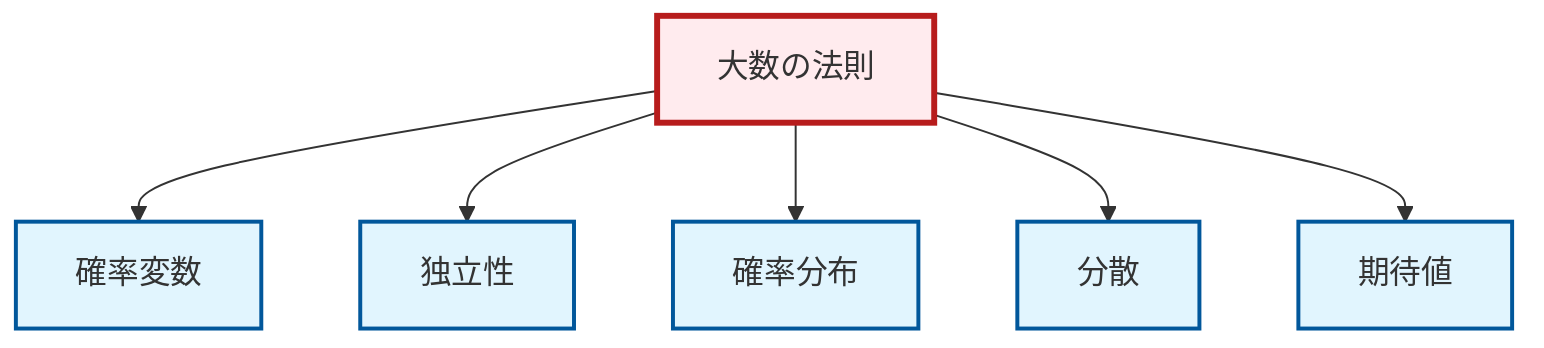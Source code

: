 graph TD
    classDef definition fill:#e1f5fe,stroke:#01579b,stroke-width:2px
    classDef theorem fill:#f3e5f5,stroke:#4a148c,stroke-width:2px
    classDef axiom fill:#fff3e0,stroke:#e65100,stroke-width:2px
    classDef example fill:#e8f5e9,stroke:#1b5e20,stroke-width:2px
    classDef current fill:#ffebee,stroke:#b71c1c,stroke-width:3px
    thm-law-of-large-numbers["大数の法則"]:::theorem
    def-independence["独立性"]:::definition
    def-random-variable["確率変数"]:::definition
    def-variance["分散"]:::definition
    def-expectation["期待値"]:::definition
    def-probability-distribution["確率分布"]:::definition
    thm-law-of-large-numbers --> def-random-variable
    thm-law-of-large-numbers --> def-independence
    thm-law-of-large-numbers --> def-probability-distribution
    thm-law-of-large-numbers --> def-variance
    thm-law-of-large-numbers --> def-expectation
    class thm-law-of-large-numbers current